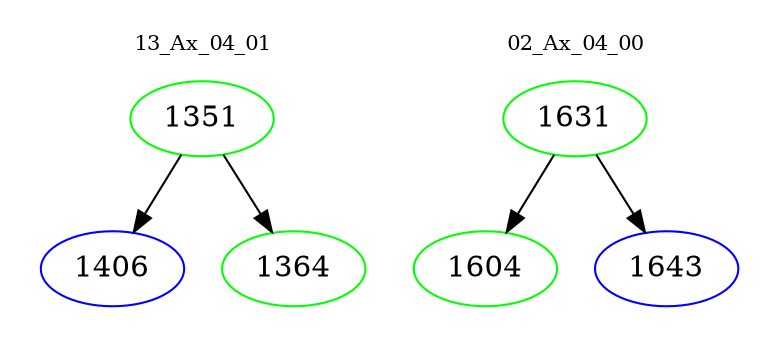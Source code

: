 digraph{
subgraph cluster_0 {
color = white
label = "13_Ax_04_01";
fontsize=10;
T0_1351 [label="1351", color="green"]
T0_1351 -> T0_1406 [color="black"]
T0_1406 [label="1406", color="blue"]
T0_1351 -> T0_1364 [color="black"]
T0_1364 [label="1364", color="green"]
}
subgraph cluster_1 {
color = white
label = "02_Ax_04_00";
fontsize=10;
T1_1631 [label="1631", color="green"]
T1_1631 -> T1_1604 [color="black"]
T1_1604 [label="1604", color="green"]
T1_1631 -> T1_1643 [color="black"]
T1_1643 [label="1643", color="blue"]
}
}
